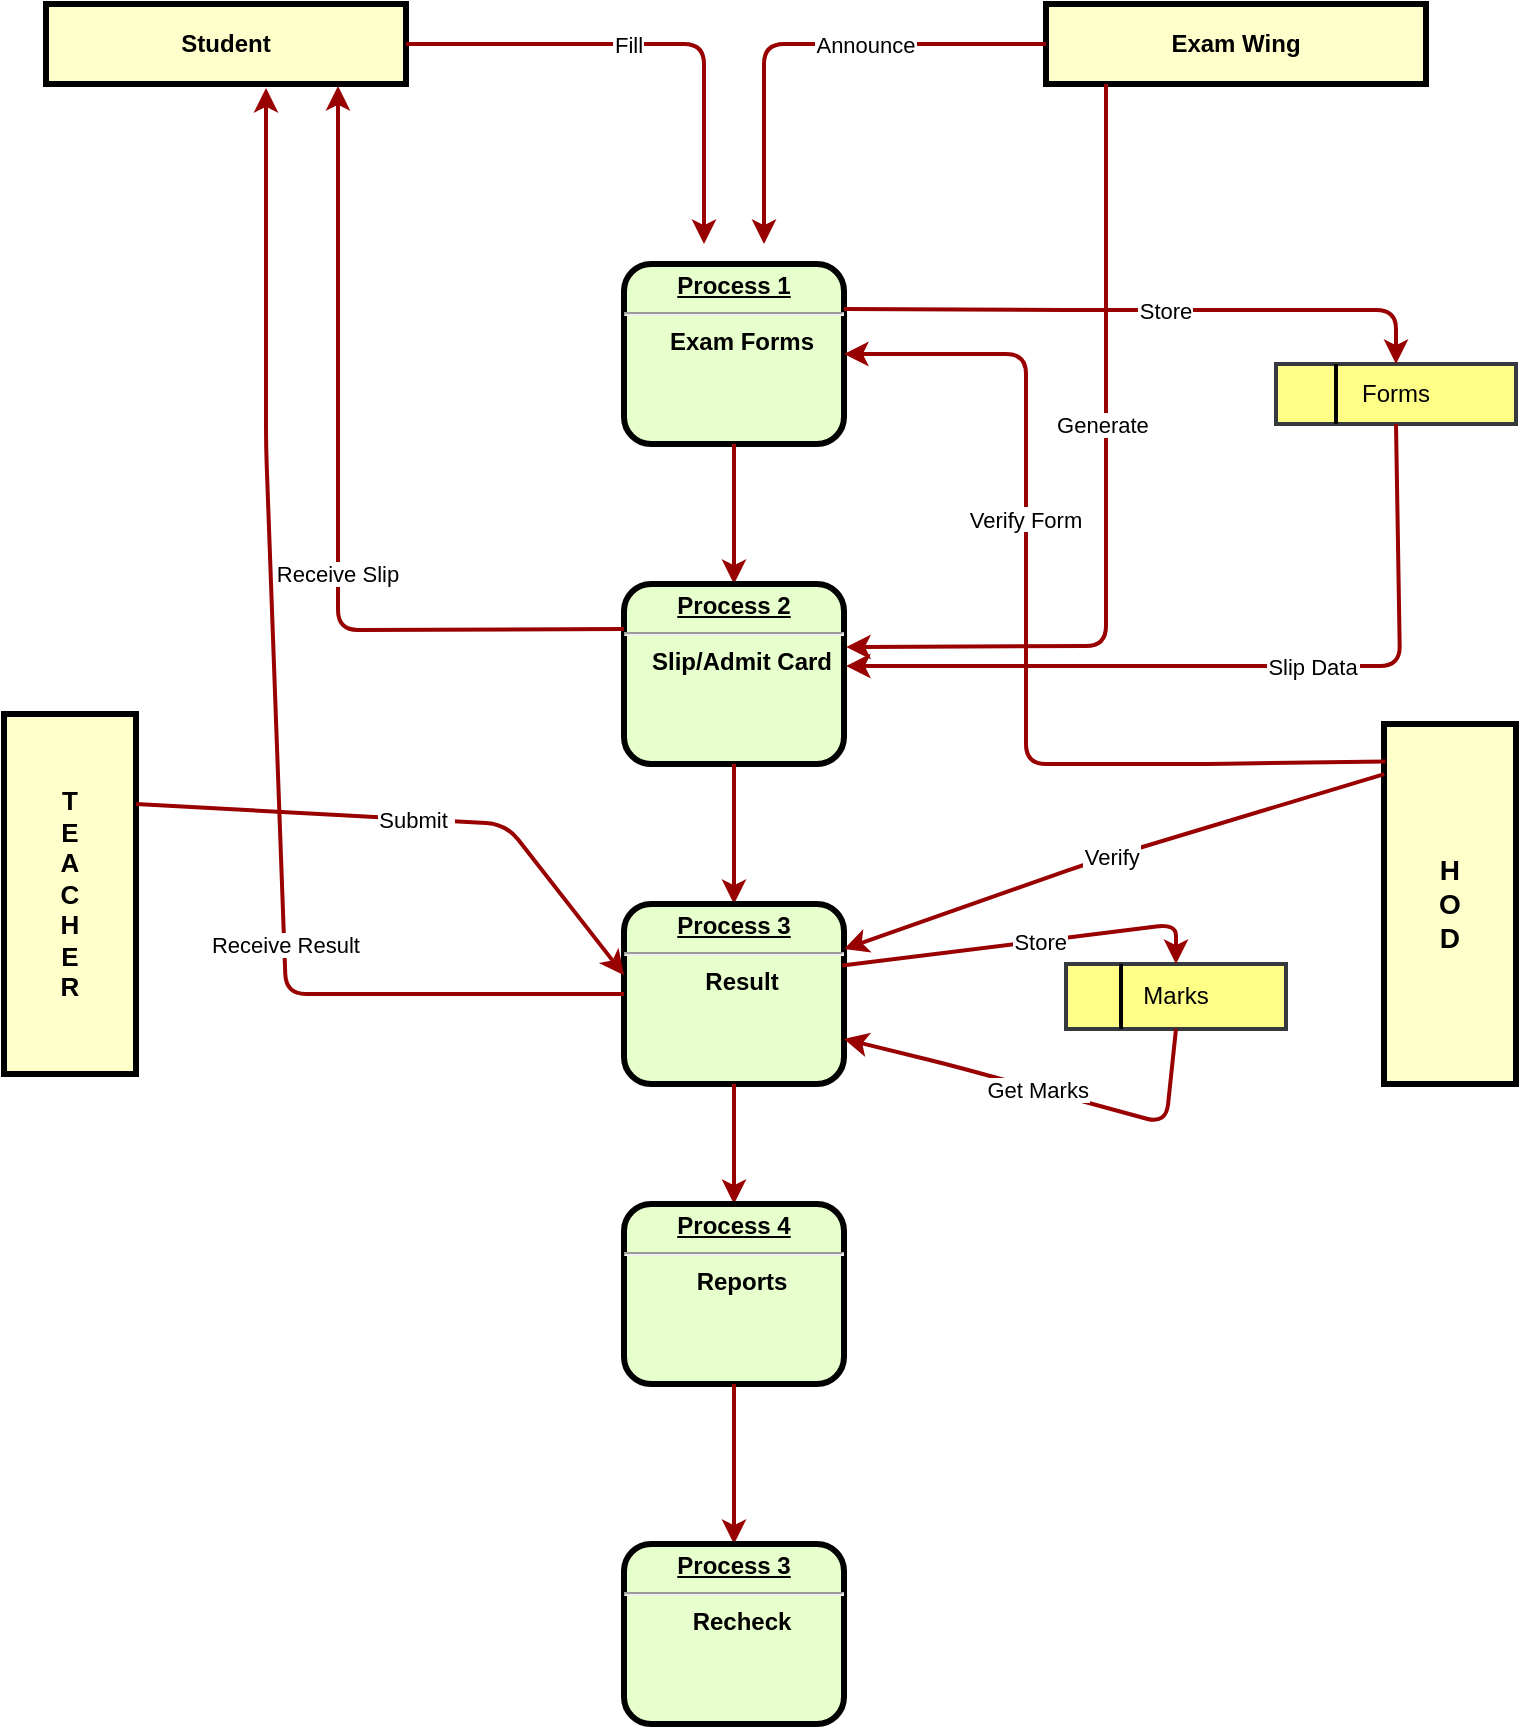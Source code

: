 <mxfile version="13.7.9" type="device"><diagram name="Page-1" id="c7558073-3199-34d8-9f00-42111426c3f3"><mxGraphModel dx="1123" dy="642" grid="1" gridSize="10" guides="1" tooltips="1" connect="1" arrows="1" fold="1" page="1" pageScale="1" pageWidth="826" pageHeight="1169" background="#ffffff" math="0" shadow="0"><root><mxCell id="0"/><mxCell id="1" parent="0"/><mxCell id="2" value="&lt;p style=&quot;margin: 0px ; margin-top: 4px ; text-align: center ; text-decoration: underline&quot;&gt;&lt;strong&gt;Process 1&lt;br&gt;&lt;/strong&gt;&lt;/p&gt;&lt;hr&gt;&lt;p style=&quot;margin: 0px ; margin-left: 8px&quot;&gt;Exam Forms&lt;/p&gt;" style="verticalAlign=middle;align=center;overflow=fill;fontSize=12;fontFamily=Helvetica;html=1;rounded=1;fontStyle=1;strokeWidth=3;fillColor=#E6FFCC" parent="1" vertex="1"><mxGeometry x="339" y="180" width="110" height="90" as="geometry"/></mxCell><mxCell id="4" value="Student" style="whiteSpace=wrap;align=center;verticalAlign=middle;fontStyle=1;strokeWidth=3;fillColor=#FFFFCC" parent="1" vertex="1"><mxGeometry x="50" y="50" width="180" height="40" as="geometry"/></mxCell><mxCell id="37" value="Fill" style="edgeStyle=none;noEdgeStyle=1;strokeColor=#990000;strokeWidth=2" parent="1" source="4" edge="1"><mxGeometry x="-0.104" width="100" height="100" relative="1" as="geometry"><mxPoint x="239" y="190" as="sourcePoint"/><mxPoint x="379" y="170" as="targetPoint"/><Array as="points"><mxPoint x="379" y="70"/><mxPoint x="379" y="130"/></Array><mxPoint as="offset"/></mxGeometry></mxCell><mxCell id="yKor-EXBDiumi3lHTEyh-97" value="Exam Wing" style="whiteSpace=wrap;align=center;verticalAlign=middle;fontStyle=1;strokeWidth=3;fillColor=#FFFFCC" vertex="1" parent="1"><mxGeometry x="550" y="50" width="190" height="40" as="geometry"/></mxCell><mxCell id="yKor-EXBDiumi3lHTEyh-98" value="Announce" style="edgeStyle=none;noEdgeStyle=1;strokeColor=#990000;strokeWidth=2;exitX=0;exitY=0.5;exitDx=0;exitDy=0;" edge="1" parent="1" source="yKor-EXBDiumi3lHTEyh-97"><mxGeometry x="-0.253" width="100" height="100" relative="1" as="geometry"><mxPoint x="839" y="148.36" as="sourcePoint"/><mxPoint x="409" y="170" as="targetPoint"/><Array as="points"><mxPoint x="409" y="70"/></Array><mxPoint as="offset"/></mxGeometry></mxCell><mxCell id="yKor-EXBDiumi3lHTEyh-105" value="" style="edgeStyle=orthogonalEdgeStyle;rounded=0;orthogonalLoop=1;jettySize=auto;html=1;strokeWidth=2;strokeColor=#990000;" edge="1" parent="1" source="2" target="yKor-EXBDiumi3lHTEyh-99"><mxGeometry relative="1" as="geometry"/></mxCell><mxCell id="yKor-EXBDiumi3lHTEyh-99" value="&lt;p style=&quot;margin: 0px ; margin-top: 4px ; text-align: center ; text-decoration: underline&quot;&gt;&lt;strong&gt;Process 2&lt;br&gt;&lt;/strong&gt;&lt;/p&gt;&lt;hr&gt;&lt;p style=&quot;margin: 0px ; margin-left: 8px&quot;&gt;Slip/Admit Card&lt;/p&gt;" style="verticalAlign=middle;align=center;overflow=fill;fontSize=12;fontFamily=Helvetica;html=1;rounded=1;fontStyle=1;strokeWidth=3;fillColor=#E6FFCC" vertex="1" parent="1"><mxGeometry x="339" y="340" width="110" height="90" as="geometry"/></mxCell><mxCell id="yKor-EXBDiumi3lHTEyh-100" value="H&#10;O&#10;D" style="whiteSpace=wrap;align=center;verticalAlign=middle;fontStyle=1;strokeWidth=3;fillColor=#FFFFCC;fontSize=14;" vertex="1" parent="1"><mxGeometry x="719" y="410" width="66" height="180" as="geometry"/></mxCell><mxCell id="yKor-EXBDiumi3lHTEyh-102" value="Verify Form" style="edgeStyle=none;noEdgeStyle=1;strokeColor=#990000;strokeWidth=2;entryX=1;entryY=0.5;entryDx=0;entryDy=0;exitX=0.012;exitY=0.104;exitDx=0;exitDy=0;exitPerimeter=0;" edge="1" parent="1" source="yKor-EXBDiumi3lHTEyh-100" target="2"><mxGeometry x="0.272" width="100" height="100" relative="1" as="geometry"><mxPoint x="720" y="410" as="sourcePoint"/><mxPoint x="449" y="202.5" as="targetPoint"/><Array as="points"><mxPoint x="630" y="430"/><mxPoint x="540" y="430"/><mxPoint x="540" y="320"/><mxPoint x="540" y="225"/></Array><mxPoint as="offset"/></mxGeometry></mxCell><mxCell id="yKor-EXBDiumi3lHTEyh-106" value="" style="edgeStyle=orthogonalEdgeStyle;rounded=0;orthogonalLoop=1;jettySize=auto;html=1;strokeWidth=2;strokeColor=#990000;exitX=0.5;exitY=1;exitDx=0;exitDy=0;" edge="1" parent="1" target="yKor-EXBDiumi3lHTEyh-107" source="yKor-EXBDiumi3lHTEyh-99"><mxGeometry relative="1" as="geometry"><mxPoint x="394" y="440" as="sourcePoint"/></mxGeometry></mxCell><mxCell id="yKor-EXBDiumi3lHTEyh-107" value="&lt;p style=&quot;margin: 0px ; margin-top: 4px ; text-align: center ; text-decoration: underline&quot;&gt;&lt;strong&gt;Process 3&lt;br&gt;&lt;/strong&gt;&lt;/p&gt;&lt;hr&gt;&lt;p style=&quot;margin: 0px ; margin-left: 8px&quot;&gt;Result&lt;/p&gt;" style="verticalAlign=middle;align=center;overflow=fill;fontSize=12;fontFamily=Helvetica;html=1;rounded=1;fontStyle=1;strokeWidth=3;fillColor=#E6FFCC" vertex="1" parent="1"><mxGeometry x="339" y="500" width="110" height="90" as="geometry"/></mxCell><mxCell id="yKor-EXBDiumi3lHTEyh-114" value="" style="edgeStyle=orthogonalEdgeStyle;rounded=0;orthogonalLoop=1;jettySize=auto;html=1;strokeWidth=2;strokeColor=#990000;exitX=0.5;exitY=1;exitDx=0;exitDy=0;" edge="1" parent="1" target="yKor-EXBDiumi3lHTEyh-115" source="yKor-EXBDiumi3lHTEyh-107"><mxGeometry relative="1" as="geometry"><mxPoint x="394" y="620" as="sourcePoint"/></mxGeometry></mxCell><mxCell id="yKor-EXBDiumi3lHTEyh-115" value="&lt;p style=&quot;margin: 0px ; margin-top: 4px ; text-align: center ; text-decoration: underline&quot;&gt;&lt;strong&gt;Process 4&lt;br&gt;&lt;/strong&gt;&lt;/p&gt;&lt;hr&gt;&lt;p style=&quot;margin: 0px ; margin-left: 8px&quot;&gt;Reports&lt;/p&gt;" style="verticalAlign=middle;align=center;overflow=fill;fontSize=12;fontFamily=Helvetica;html=1;rounded=1;fontStyle=1;strokeWidth=3;fillColor=#E6FFCC" vertex="1" parent="1"><mxGeometry x="339" y="650" width="110" height="90" as="geometry"/></mxCell><mxCell id="yKor-EXBDiumi3lHTEyh-116" value="" style="edgeStyle=orthogonalEdgeStyle;rounded=0;orthogonalLoop=1;jettySize=auto;html=1;strokeWidth=2;strokeColor=#990000;" edge="1" parent="1" target="yKor-EXBDiumi3lHTEyh-117" source="yKor-EXBDiumi3lHTEyh-115"><mxGeometry relative="1" as="geometry"><mxPoint x="394" y="800" as="sourcePoint"/></mxGeometry></mxCell><mxCell id="yKor-EXBDiumi3lHTEyh-117" value="&lt;p style=&quot;margin: 0px ; margin-top: 4px ; text-align: center ; text-decoration: underline&quot;&gt;&lt;strong&gt;Process 3&lt;br&gt;&lt;/strong&gt;&lt;/p&gt;&lt;hr&gt;&lt;p style=&quot;margin: 0px ; margin-left: 8px&quot;&gt;Recheck&lt;/p&gt;" style="verticalAlign=middle;align=center;overflow=fill;fontSize=12;fontFamily=Helvetica;html=1;rounded=1;fontStyle=1;strokeWidth=3;fillColor=#E6FFCC" vertex="1" parent="1"><mxGeometry x="339" y="820" width="110" height="90" as="geometry"/></mxCell><mxCell id="yKor-EXBDiumi3lHTEyh-124" value="T&#10;E&#10;A&#10;C&#10;H&#10;E&#10;R" style="whiteSpace=wrap;align=center;verticalAlign=middle;fontStyle=1;strokeWidth=3;fillColor=#FFFFCC;fontSize=13;" vertex="1" parent="1"><mxGeometry x="29" y="405" width="66" height="180" as="geometry"/></mxCell><mxCell id="yKor-EXBDiumi3lHTEyh-125" value="Submit " style="edgeStyle=none;noEdgeStyle=1;strokeColor=#990000;strokeWidth=2;entryX=0;entryY=0.395;entryDx=0;entryDy=0;entryPerimeter=0;exitX=1;exitY=0.25;exitDx=0;exitDy=0;" edge="1" parent="1" source="yKor-EXBDiumi3lHTEyh-124" target="yKor-EXBDiumi3lHTEyh-107"><mxGeometry width="100" height="100" relative="1" as="geometry"><mxPoint x="219" y="80" as="sourcePoint"/><mxPoint x="389" y="180" as="targetPoint"/><Array as="points"><mxPoint x="280" y="460"/></Array></mxGeometry></mxCell><mxCell id="yKor-EXBDiumi3lHTEyh-127" value="Verify" style="edgeStyle=none;noEdgeStyle=1;strokeColor=#990000;strokeWidth=2;exitX=1;exitY=0.25;exitDx=0;exitDy=0;entryX=0.002;entryY=0.139;entryDx=0;entryDy=0;entryPerimeter=0;startArrow=classic;startFill=1;endArrow=none;endFill=0;" edge="1" parent="1" source="yKor-EXBDiumi3lHTEyh-107" target="yKor-EXBDiumi3lHTEyh-100"><mxGeometry width="100" height="100" relative="1" as="geometry"><mxPoint x="105" y="460.0" as="sourcePoint"/><mxPoint x="349" y="486" as="targetPoint"/><Array as="points"><mxPoint x="570" y="480"/></Array></mxGeometry></mxCell><mxCell id="yKor-EXBDiumi3lHTEyh-130" value="Forms" style="rounded=0;whiteSpace=wrap;html=1;strokeWidth=2;fillColor=#ffff88;strokeColor=#36393d;" vertex="1" parent="1"><mxGeometry x="665" y="230" width="120" height="30" as="geometry"/></mxCell><mxCell id="yKor-EXBDiumi3lHTEyh-131" value="" style="endArrow=none;html=1;strokeWidth=2;entryX=0.25;entryY=0;entryDx=0;entryDy=0;exitX=0.25;exitY=1;exitDx=0;exitDy=0;" edge="1" parent="1" source="yKor-EXBDiumi3lHTEyh-130" target="yKor-EXBDiumi3lHTEyh-130"><mxGeometry width="50" height="50" relative="1" as="geometry"><mxPoint x="470" y="290" as="sourcePoint"/><mxPoint x="520" y="240" as="targetPoint"/></mxGeometry></mxCell><mxCell id="yKor-EXBDiumi3lHTEyh-134" value="Store" style="edgeStyle=none;noEdgeStyle=1;strokeColor=#990000;strokeWidth=2;entryX=0.5;entryY=0;entryDx=0;entryDy=0;exitX=1;exitY=0.25;exitDx=0;exitDy=0;" edge="1" parent="1" source="2" target="yKor-EXBDiumi3lHTEyh-130"><mxGeometry x="0.062" width="100" height="100" relative="1" as="geometry"><mxPoint x="730" y="420" as="sourcePoint"/><mxPoint x="459" y="235" as="targetPoint"/><Array as="points"><mxPoint x="570" y="203"/><mxPoint x="725" y="203"/></Array><mxPoint as="offset"/></mxGeometry></mxCell><mxCell id="yKor-EXBDiumi3lHTEyh-137" value="Generate " style="edgeStyle=none;noEdgeStyle=1;strokeColor=#990000;strokeWidth=2;entryX=1.01;entryY=0.35;entryDx=0;entryDy=0;entryPerimeter=0;" edge="1" parent="1" target="yKor-EXBDiumi3lHTEyh-99"><mxGeometry x="-0.173" width="100" height="100" relative="1" as="geometry"><mxPoint x="580" y="90" as="sourcePoint"/><mxPoint x="737.5" y="240" as="targetPoint"/><Array as="points"><mxPoint x="580" y="213"/><mxPoint x="580" y="371"/></Array><mxPoint as="offset"/></mxGeometry></mxCell><mxCell id="yKor-EXBDiumi3lHTEyh-139" value="Slip Data" style="edgeStyle=none;noEdgeStyle=1;strokeColor=#990000;strokeWidth=2;exitX=0.5;exitY=1;exitDx=0;exitDy=0;" edge="1" parent="1" source="yKor-EXBDiumi3lHTEyh-130"><mxGeometry x="-0.173" width="100" height="100" relative="1" as="geometry"><mxPoint x="590" y="100" as="sourcePoint"/><mxPoint x="450" y="381" as="targetPoint"/><Array as="points"><mxPoint x="727" y="381"/><mxPoint x="590" y="381"/></Array><mxPoint as="offset"/></mxGeometry></mxCell><mxCell id="yKor-EXBDiumi3lHTEyh-140" value="Receive Slip" style="edgeStyle=none;noEdgeStyle=1;strokeColor=#990000;strokeWidth=2;exitX=0;exitY=0.25;exitDx=0;exitDy=0;" edge="1" parent="1" source="yKor-EXBDiumi3lHTEyh-99"><mxGeometry x="-0.173" width="100" height="100" relative="1" as="geometry"><mxPoint x="317.5" y="159" as="sourcePoint"/><mxPoint x="196" y="91" as="targetPoint"/><Array as="points"><mxPoint x="196" y="363"/><mxPoint x="196" y="270"/></Array><mxPoint as="offset"/></mxGeometry></mxCell><mxCell id="yKor-EXBDiumi3lHTEyh-141" value="Marks" style="rounded=0;whiteSpace=wrap;html=1;strokeWidth=2;fillColor=#ffff88;strokeColor=#36393d;" vertex="1" parent="1"><mxGeometry x="560" y="530" width="110" height="32.5" as="geometry"/></mxCell><mxCell id="yKor-EXBDiumi3lHTEyh-144" style="edgeStyle=elbowEdgeStyle;rounded=0;orthogonalLoop=1;jettySize=auto;html=1;exitX=0.25;exitY=0;exitDx=0;exitDy=0;entryX=0.25;entryY=1;entryDx=0;entryDy=0;startArrow=none;startFill=0;endArrow=none;endFill=0;strokeColor=#000000;strokeWidth=2;" edge="1" parent="1" source="yKor-EXBDiumi3lHTEyh-141" target="yKor-EXBDiumi3lHTEyh-141"><mxGeometry relative="1" as="geometry"/></mxCell><mxCell id="yKor-EXBDiumi3lHTEyh-146" value="Store" style="edgeStyle=none;noEdgeStyle=1;strokeColor=#990000;strokeWidth=2;entryX=0.5;entryY=0;entryDx=0;entryDy=0;exitX=0.992;exitY=0.342;exitDx=0;exitDy=0;exitPerimeter=0;" edge="1" parent="1" source="yKor-EXBDiumi3lHTEyh-107" target="yKor-EXBDiumi3lHTEyh-141"><mxGeometry x="0.062" width="100" height="100" relative="1" as="geometry"><mxPoint x="459" y="212.5" as="sourcePoint"/><mxPoint x="735.0" y="240" as="targetPoint"/><Array as="points"><mxPoint x="615" y="510"/></Array><mxPoint as="offset"/></mxGeometry></mxCell><mxCell id="yKor-EXBDiumi3lHTEyh-148" value="Get Marks" style="edgeStyle=none;noEdgeStyle=1;strokeColor=#990000;strokeWidth=2;entryX=1;entryY=0.75;entryDx=0;entryDy=0;exitX=0.5;exitY=1;exitDx=0;exitDy=0;" edge="1" parent="1" source="yKor-EXBDiumi3lHTEyh-141" target="yKor-EXBDiumi3lHTEyh-107"><mxGeometry x="0.062" width="100" height="100" relative="1" as="geometry"><mxPoint x="458.12" y="540.78" as="sourcePoint"/><mxPoint x="625" y="560" as="targetPoint"/><Array as="points"><mxPoint x="610" y="610"/><mxPoint x="500" y="580"/></Array><mxPoint as="offset"/></mxGeometry></mxCell><mxCell id="yKor-EXBDiumi3lHTEyh-149" value="Receive Result" style="edgeStyle=none;noEdgeStyle=1;strokeColor=#990000;strokeWidth=2;entryX=0.926;entryY=1.037;entryDx=0;entryDy=0;entryPerimeter=0;exitX=0;exitY=0.5;exitDx=0;exitDy=0;" edge="1" parent="1" source="yKor-EXBDiumi3lHTEyh-107"><mxGeometry x="-0.457" y="-25" width="100" height="100" relative="1" as="geometry"><mxPoint x="270" y="420" as="sourcePoint"/><mxPoint x="160.0" y="92.0" as="targetPoint"/><Array as="points"><mxPoint x="170" y="545"/><mxPoint x="160" y="271"/></Array><mxPoint x="-25" y="-24" as="offset"/></mxGeometry></mxCell></root></mxGraphModel></diagram></mxfile>
